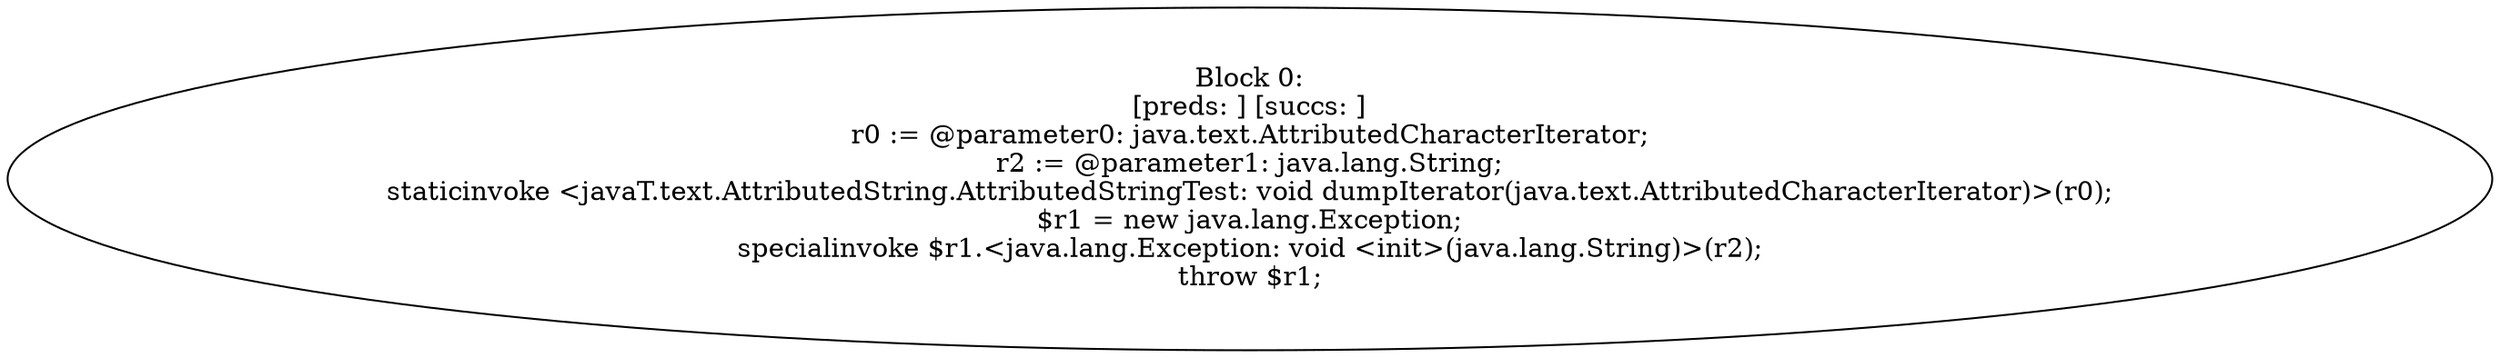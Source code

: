 digraph "unitGraph" {
    "Block 0:
[preds: ] [succs: ]
r0 := @parameter0: java.text.AttributedCharacterIterator;
r2 := @parameter1: java.lang.String;
staticinvoke <javaT.text.AttributedString.AttributedStringTest: void dumpIterator(java.text.AttributedCharacterIterator)>(r0);
$r1 = new java.lang.Exception;
specialinvoke $r1.<java.lang.Exception: void <init>(java.lang.String)>(r2);
throw $r1;
"
}
